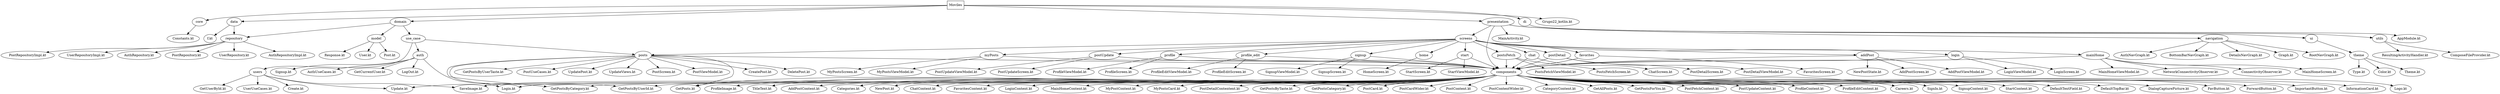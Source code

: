 # Generator: https://github.com/mar10/nutree/
digraph "Moviles" {

  # Node Definitions
  __root__ [label="Moviles" shape="box"]
  -738605340630186063 [label="core"]
  1211611117212455993 [label="Constants.kt"]
  -2591435119351174142 [label="data"]
  -2545349281256465963 [label="f.kt"]
  6806847455179662248 [label="repository"]
  -7123397469609706220 [label="AuthRepositoryImpl.kt"]
  8034805359741613212 [label="PostRepositoryImpl.kt"]
  132517928089396709 [label="UserRepositoryImpl.kt"]
  1338512411448445577 [label="di"]
  7717270472959779206 [label="AppModule.kt"]
  7257546344511523208 [label="domain"]
  -6712170506045655782 [label="model"]
  -4967550675524096953 [label="Post.kt"]
  -8218908948900297526 [label="Response.kt"]
  1108886534316006265 [label="User.kt"]
  2536506069451978898 [label="AuthRepository.kt"]
  -2282065235407477582 [label="PostRepository.kt"]
  1547026217566126070 [label="UserRepository.kt"]
  -8876494745448373500 [label="use_case"]
  -8888111314577681725 [label="auth"]
  -6151737126663396610 [label="AuthUseCases.kt"]
  636105677844336832 [label="GetCurrentUser.kt"]
  -4234434503083706197 [label="Login.kt"]
  21551307531929568 [label="LogOut.kt"]
  5397540325444571902 [label="Signup.kt"]
  1173744245027241276 [label="posts"]
  6778156068881679943 [label="CreatePost.kt"]
  2893533943154481645 [label="DeletePost.kt"]
  5382848486737347701 [label="GetPosts.kt"]
  6992967899849584883 [label="GetPostsByCategory.kt"]
  2350838883566037496 [label="GetPostsByUserId.kt"]
  -5491913500295711894 [label="GetPostsByUserTaste.kt"]
  -8459802000219764575 [label="PostUseCases.kt"]
  -5687628392463871653 [label="UpdatePost.kt"]
  1122313329611229645 [label="UpdateViews.kt"]
  -541185755462163828 [label="users"]
  8350861756029237205 [label="Create.kt"]
  544313565983279020 [label="GetUserById.kt"]
  -2060327631808355973 [label="SaveImage.kt"]
  4372964263762190863 [label="Update.kt"]
  -4607766358363855247 [label="UserUseCases.kt"]
  8492334206734837841 [label="Grupo22_kotlin.kt"]
  -4607692715057873227 [label="presentation"]
  -2517546257529140516 [label="components"]
  4865031083940098433 [label="DefaultTextField.kt"]
  -5389697378621551267 [label="DefaultTopBar.kt"]
  1580165952647557910 [label="DialogCapturePicture.kt"]
  3687054942179850524 [label="FavButton.kt"]
  -5071969034885926139 [label="ForwardButton.kt"]
  -4435289869203604093 [label="ImportantButton.kt"]
  6782867862077055812 [label="InformationCard.kt"]
  6512308394635653872 [label="Logo.kt"]
  2484042588893400313 [label="ProfileImage.kt"]
  2730489992406735721 [label="TitleText.kt"]
  -4801009172176816269 [label="MainActivity.kt"]
  -2863352552011962922 [label="navigation"]
  9144760493732001043 [label="AuthNavGraph.kt"]
  -3658355363816208793 [label="BottomBarNavGraph.kt"]
  -8629098140321700217 [label="DetailsNavGraph.kt"]
  -986993977512738606 [label="Graph.kt"]
  -2762768337369054641 [label="RootNavGraph.kt"]
  7033480185157320314 [label="screens"]
  -232725166403555248 [label="addPost"]
  9213380382233076959 [label="AddPostScreen.kt"]
  -3933493455441159900 [label="AddPostViewModel.kt"]
  8428055117677656585 [label="AddPostContent.kt"]
  -4650446367635591231 [label="Categories.kt"]
  -2938062045141313920 [label="NewPost.kt"]
  -4730820689433645946 [label="NewPostState.kt"]
  7553271379033650249 [label="chat"]
  -5256814457686392230 [label="ChatScreen.kt"]
  574601668127208640 [label="ChatContent.kt"]
  -4650339191042636395 [label="favorites"]
  -3894380518120215893 [label="FavoritesContent.kt"]
  422814539872426203 [label="FavoritesScreen.kt"]
  1407877116200348754 [label="home"]
  -452397241397845996 [label="HomeScreen.kt"]
  7294881061220279026 [label="login"]
  5122183005117642540 [label="LoginContent.kt"]
  -2670758707548017279 [label="LoginScreen.kt"]
  1824232163082383963 [label="LoginViewModel.kt"]
  5707928619367147815 [label="mainHome"]
  -3518796774271307112 [label="MainHomeContent.kt"]
  -5787216099844777861 [label="ConnectivityObserver.kt"]
  316977890623157021 [label="MainHomeScreen.kt"]
  9366216786549943 [label="MainHomeViewModel.kt"]
  8273145347701124346 [label="NetworkConnectivityObserver.kt"]
  -416691514290010920 [label="myPosts"]
  7972979104001600526 [label="MyPostContent.kt"]
  -813565432108202166 [label="MyPostsCard.kt"]
  -2439555185783525708 [label="MyPostsScreen.kt"]
  3218456786201552813 [label="MyPostsViewModel.kt"]
  -8477248167146244774 [label="postDetail"]
  -826853073679285801 [label="PostDetailContentent.kt"]
  4318095494697815571 [label="PostDetailScreen.kt"]
  7325442942369575707 [label="PostDetailViewModel.kt"]
  -2469871167922987194 [label="GetPostsByTaste.kt"]
  3412191338434696025 [label="GetPostsCategory.kt"]
  -2901064405413940009 [label="PostCard.kt"]
  -7186419018639875774 [label="PostCardWider.kt"]
  -8007872743487875729 [label="PostContent.kt"]
  4343018520239472662 [label="PostContentWider.kt"]
  -2576055251363672115 [label="PostScreen.kt"]
  -1148830313224764178 [label="PostViewModel.kt"]
  -180597155210787146 [label="postsFetch"]
  -8495100164284236228 [label="CategoryContent.kt"]
  -5084185684815986302 [label="GetAllPosts.kt"]
  8499231161503726941 [label="GetPostsForYou.kt"]
  470287814212348208 [label="PostFetchContent.kt"]
  -2014667079821086142 [label="PostsFetchScreen.kt"]
  4385870265066751154 [label="PostsFetchViewModel.kt"]
  -61436763924794416 [label="postUpdate"]
  1836928673926466702 [label="PostUpdateContent.kt"]
  4744743258632529650 [label="PostUpdateScreen.kt"]
  5526862748905595838 [label="PostUpdateViewModel.kt"]
  -8683456586279176112 [label="profile"]
  2576370342725611470 [label="ProfileContent.kt"]
  1019566443520509490 [label="ProfileScreen.kt"]
  2246049466384520273 [label="ProfileViewModel.kt"]
  5884820326041971304 [label="profile_edit"]
  -2385880488255245430 [label="ProfileEditContent.kt"]
  -5518025861293464760 [label="ProfileEditScreen.kt"]
  7182947980665439714 [label="ProfileEditViewModel.kt"]
  -1977854749086130733 [label="signup"]
  -5640772673395545362 [label="Careers.kt"]
  1392967999442387338 [label="SignIn.kt"]
  5773427929660962959 [label="SignupContent.kt"]
  8896936690556711034 [label="SignupScreen.kt"]
  4498001606841597578 [label="SignupViewModel.kt"]
  4073964893716011994 [label="start"]
  2647497919316320038 [label="StartContent.kt"]
  6318248333428143836 [label="StartScreen.kt"]
  2554700132082473091 [label="StartViewModel.kt"]
  2069757893108918678 [label="ui"]
  8414521376031091736 [label="theme"]
  -1351461499538763404 [label="Color.kt"]
  2840074284294584108 [label="Theme.kt"]
  -6757251881237817881 [label="Type.kt"]
  6506929332361862191 [label="utils"]
  4944087677988716466 [label="ComposeFileProvider.kt"]
  -7336418108915718756 [label="ResultingActivityHandler.kt"]

  # Edge Definitions
  __root__ -> -738605340630186063
  -738605340630186063 -> 1211611117212455993
  __root__ -> -2591435119351174142
  -2591435119351174142 -> -2545349281256465963
  -2591435119351174142 -> 6806847455179662248
  6806847455179662248 -> -7123397469609706220
  6806847455179662248 -> 8034805359741613212
  6806847455179662248 -> 132517928089396709
  __root__ -> 1338512411448445577
  1338512411448445577 -> 7717270472959779206
  __root__ -> 7257546344511523208
  7257546344511523208 -> -6712170506045655782
  -6712170506045655782 -> -4967550675524096953
  -6712170506045655782 -> -8218908948900297526
  -6712170506045655782 -> 1108886534316006265
  7257546344511523208 -> 6806847455179662248
  6806847455179662248 -> 2536506069451978898
  6806847455179662248 -> -2282065235407477582
  6806847455179662248 -> 1547026217566126070
  7257546344511523208 -> -8876494745448373500
  -8876494745448373500 -> -8888111314577681725
  -8888111314577681725 -> -6151737126663396610
  -8888111314577681725 -> 636105677844336832
  -8888111314577681725 -> -4234434503083706197
  -8888111314577681725 -> 21551307531929568
  -8888111314577681725 -> 5397540325444571902
  -8876494745448373500 -> 1173744245027241276
  1173744245027241276 -> 6778156068881679943
  1173744245027241276 -> 2893533943154481645
  1173744245027241276 -> 5382848486737347701
  1173744245027241276 -> 6992967899849584883
  1173744245027241276 -> 2350838883566037496
  1173744245027241276 -> -5491913500295711894
  1173744245027241276 -> -8459802000219764575
  1173744245027241276 -> -5687628392463871653
  1173744245027241276 -> 1122313329611229645
  -8876494745448373500 -> -541185755462163828
  -541185755462163828 -> 8350861756029237205
  -541185755462163828 -> 544313565983279020
  -541185755462163828 -> -2060327631808355973
  -541185755462163828 -> 4372964263762190863
  -541185755462163828 -> -4607766358363855247
  __root__ -> 8492334206734837841
  __root__ -> -4607692715057873227
  -4607692715057873227 -> -2517546257529140516
  -2517546257529140516 -> 4865031083940098433
  -2517546257529140516 -> -5389697378621551267
  -2517546257529140516 -> 1580165952647557910
  -2517546257529140516 -> 3687054942179850524
  -2517546257529140516 -> -5071969034885926139
  -2517546257529140516 -> -4435289869203604093
  -2517546257529140516 -> 6782867862077055812
  -2517546257529140516 -> 6512308394635653872
  -2517546257529140516 -> 2484042588893400313
  -2517546257529140516 -> 2730489992406735721
  -4607692715057873227 -> -4801009172176816269
  -4607692715057873227 -> -2863352552011962922
  -2863352552011962922 -> 9144760493732001043
  -2863352552011962922 -> -3658355363816208793
  -2863352552011962922 -> -8629098140321700217
  -2863352552011962922 -> -986993977512738606
  -2863352552011962922 -> -2762768337369054641
  -4607692715057873227 -> 7033480185157320314
  7033480185157320314 -> -232725166403555248
  -232725166403555248 -> 9213380382233076959
  -232725166403555248 -> -3933493455441159900
  -232725166403555248 -> -2517546257529140516
  -2517546257529140516 -> 8428055117677656585
  -2517546257529140516 -> -4650446367635591231
  -2517546257529140516 -> -2938062045141313920
  -232725166403555248 -> -4730820689433645946
  7033480185157320314 -> 7553271379033650249
  7553271379033650249 -> -5256814457686392230
  7553271379033650249 -> -2517546257529140516
  -2517546257529140516 -> 574601668127208640
  7033480185157320314 -> -4650339191042636395
  -4650339191042636395 -> -2517546257529140516
  -2517546257529140516 -> -3894380518120215893
  -4650339191042636395 -> 422814539872426203
  7033480185157320314 -> 1407877116200348754
  1407877116200348754 -> -452397241397845996
  7033480185157320314 -> 7294881061220279026
  7294881061220279026 -> -2517546257529140516
  -2517546257529140516 -> -4234434503083706197
  -2517546257529140516 -> 5122183005117642540
  7294881061220279026 -> -2670758707548017279
  7294881061220279026 -> 1824232163082383963
  7033480185157320314 -> 5707928619367147815
  5707928619367147815 -> -2517546257529140516
  -2517546257529140516 -> -3518796774271307112
  5707928619367147815 -> -5787216099844777861
  5707928619367147815 -> 316977890623157021
  5707928619367147815 -> 9366216786549943
  5707928619367147815 -> 8273145347701124346
  7033480185157320314 -> -416691514290010920
  -416691514290010920 -> -2517546257529140516
  -2517546257529140516 -> 2350838883566037496
  -2517546257529140516 -> 7972979104001600526
  -2517546257529140516 -> -813565432108202166
  -416691514290010920 -> -2439555185783525708
  -416691514290010920 -> 3218456786201552813
  7033480185157320314 -> -8477248167146244774
  -8477248167146244774 -> -2517546257529140516
  -2517546257529140516 -> -826853073679285801
  -8477248167146244774 -> 4318095494697815571
  -8477248167146244774 -> 7325442942369575707
  7033480185157320314 -> 1173744245027241276
  1173744245027241276 -> -2517546257529140516
  -2517546257529140516 -> 5382848486737347701
  -2517546257529140516 -> -2469871167922987194
  -2517546257529140516 -> 3412191338434696025
  -2517546257529140516 -> -2901064405413940009
  -2517546257529140516 -> -7186419018639875774
  -2517546257529140516 -> -8007872743487875729
  -2517546257529140516 -> 4343018520239472662
  1173744245027241276 -> -2576055251363672115
  1173744245027241276 -> -1148830313224764178
  7033480185157320314 -> -180597155210787146
  -180597155210787146 -> -2517546257529140516
  -2517546257529140516 -> -8495100164284236228
  -2517546257529140516 -> -5084185684815986302
  -2517546257529140516 -> 6992967899849584883
  -2517546257529140516 -> 8499231161503726941
  -2517546257529140516 -> 470287814212348208
  -180597155210787146 -> -2014667079821086142
  -180597155210787146 -> 4385870265066751154
  7033480185157320314 -> -61436763924794416
  -61436763924794416 -> -2517546257529140516
  -2517546257529140516 -> 1836928673926466702
  -61436763924794416 -> 4744743258632529650
  -61436763924794416 -> 5526862748905595838
  7033480185157320314 -> -8683456586279176112
  -8683456586279176112 -> -2517546257529140516
  -2517546257529140516 -> 2576370342725611470
  -8683456586279176112 -> 1019566443520509490
  -8683456586279176112 -> 2246049466384520273
  7033480185157320314 -> 5884820326041971304
  5884820326041971304 -> -2517546257529140516
  -2517546257529140516 -> -2385880488255245430
  -2517546257529140516 -> -2060327631808355973
  -2517546257529140516 -> 4372964263762190863
  5884820326041971304 -> -5518025861293464760
  5884820326041971304 -> 7182947980665439714
  7033480185157320314 -> -1977854749086130733
  -1977854749086130733 -> -2517546257529140516
  -2517546257529140516 -> -5640772673395545362
  -2517546257529140516 -> 1392967999442387338
  -2517546257529140516 -> 5773427929660962959
  -1977854749086130733 -> 8896936690556711034
  -1977854749086130733 -> 4498001606841597578
  7033480185157320314 -> 4073964893716011994
  4073964893716011994 -> -2517546257529140516
  -2517546257529140516 -> 2647497919316320038
  4073964893716011994 -> 6318248333428143836
  4073964893716011994 -> 2554700132082473091
  -4607692715057873227 -> 2069757893108918678
  2069757893108918678 -> 8414521376031091736
  8414521376031091736 -> -1351461499538763404
  8414521376031091736 -> 2840074284294584108
  8414521376031091736 -> -6757251881237817881
  -4607692715057873227 -> 6506929332361862191
  6506929332361862191 -> 4944087677988716466
  6506929332361862191 -> -7336418108915718756
}

